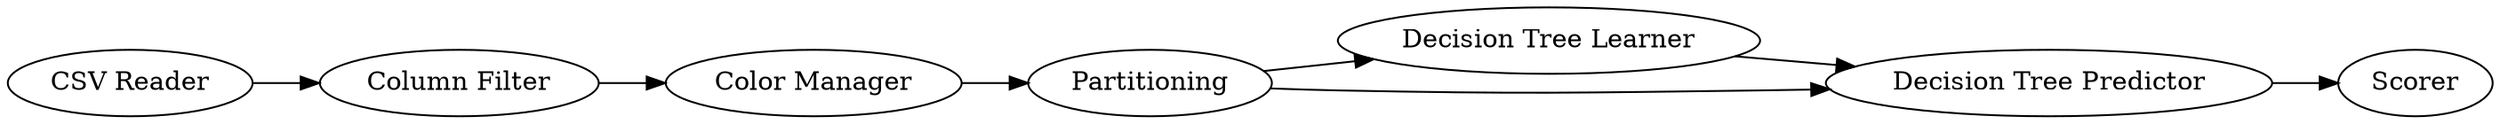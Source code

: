 digraph {
	12 [label="CSV Reader"]
	13 [label="Column Filter"]
	14 [label=Partitioning]
	15 [label="Decision Tree Learner"]
	16 [label="Decision Tree Predictor"]
	17 [label="Color Manager"]
	18 [label=Scorer]
	12 -> 13
	13 -> 17
	14 -> 15
	14 -> 16
	15 -> 16
	16 -> 18
	17 -> 14
	rankdir=LR
}
